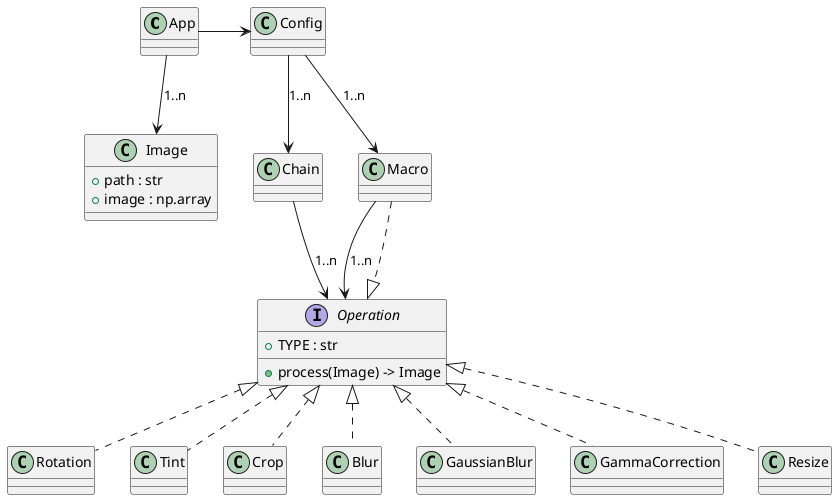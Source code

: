 @startuml classes

class App

class Image
{
    +path : str
    +image : np.array
}

class Config
class Chain

interface Operation
{
    + TYPE : str
    +process(Image) -> Image
}

class Rotation
class Tint
class Crop
class Blur
class GaussianBlur
class GammaCorrection
class Resize
class Macro

App --> Image : 1..n
App -> Config

Config --> Chain : 1..n
Config --> Macro : 1..n

Chain --> Operation : 1..n
Macro --> Operation : 1..n

Operation <|.. Rotation
Operation <|.. Tint
Operation <|.. Crop
Operation <|.. Blur
Operation <|.. GaussianBlur
Operation <|.. GammaCorrection
Operation <|.. Resize
Macro ..|> Operation


@enduml